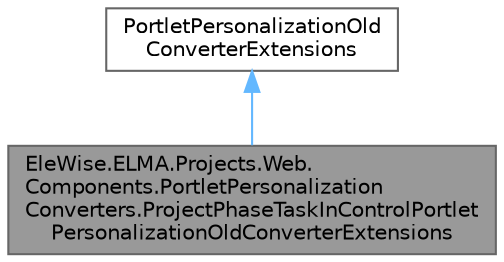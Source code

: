 digraph "EleWise.ELMA.Projects.Web.Components.PortletPersonalizationConverters.ProjectPhaseTaskInControlPortletPersonalizationOldConverterExtensions"
{
 // LATEX_PDF_SIZE
  bgcolor="transparent";
  edge [fontname=Helvetica,fontsize=10,labelfontname=Helvetica,labelfontsize=10];
  node [fontname=Helvetica,fontsize=10,shape=box,height=0.2,width=0.4];
  Node1 [id="Node000001",label="EleWise.ELMA.Projects.Web.\lComponents.PortletPersonalization\lConverters.ProjectPhaseTaskInControlPortlet\lPersonalizationOldConverterExtensions",height=0.2,width=0.4,color="gray40", fillcolor="grey60", style="filled", fontcolor="black",tooltip=" "];
  Node2 -> Node1 [id="edge1_Node000001_Node000002",dir="back",color="steelblue1",style="solid",tooltip=" "];
  Node2 [id="Node000002",label="PortletPersonalizationOld\lConverterExtensions",height=0.2,width=0.4,color="gray40", fillcolor="white", style="filled",tooltip=" "];
}
